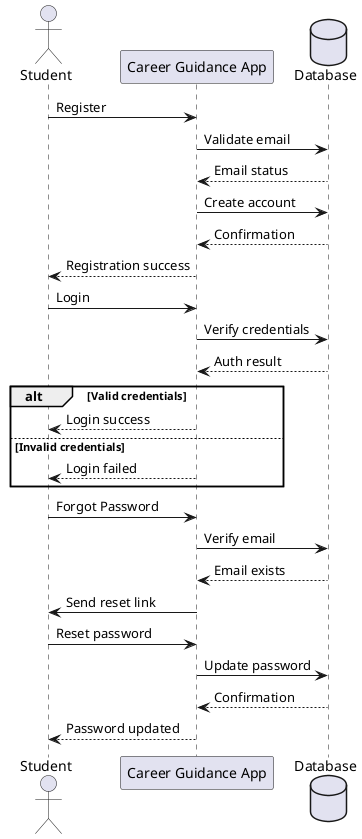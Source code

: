 @startuml Authentication Flow
actor Student
participant "Career Guidance App" as App
database Database

' Registration
Student -> App: Register
App -> Database: Validate email
Database --> App: Email status
App -> Database: Create account
Database --> App: Confirmation
App --> Student: Registration success

' Login
Student -> App: Login
App -> Database: Verify credentials
Database --> App: Auth result
alt Valid credentials
    App --> Student: Login success
else Invalid credentials
    App --> Student: Login failed
end

' Forgot Password
Student -> App: Forgot Password
App -> Database: Verify email
Database --> App: Email exists
App -> Student: Send reset link
Student -> App: Reset password
App -> Database: Update password
Database --> App: Confirmation
App --> Student: Password updated
@enduml

@startuml Profile Management Flow
actor Student
participant "Career Guidance App" as App
database Database

' Update Profile
Student -> App: Update Profile
App -> Database: Save profile changes
Database --> App: Confirmation
App --> Student: Profile updated

' Change Password
Student -> App: Change Password
App -> Database: Verify old password
Database --> App: Password valid
App -> Database: Update new password
Database --> App: Confirmation
App --> Student: Password changed

' Change Language
Student -> App: Change Language
App -> Database: Save language preference
Database --> App: Confirmation
App --> Student: Language updated
@enduml

@startuml Career Path Flow
actor Student
participant "Career Guidance App" as App
database Database

' Choose Interests
Student -> App: Select Interests
App -> Database: Save interests
Database --> App: Confirmation

' Predict Career Path
Student -> App: Request Career Prediction
App -> Database: Fetch user interests
Database --> App: User interests
App -> App: Process prediction algorithm
App --> Student: Show career recommendations

' Search Careers
Student -> App: Search Careers
App -> Database: Query careers
Database --> App: Career results
App --> Student: Display results

' Select Career Path
Student -> App: Select Career Path
App -> Database: Save selection
Database --> App: Confirmation
App -> App: Generate path steps
App --> Student: Show career path details
@enduml

@startuml University Exploration Flow
actor Student
actor University
participant "Career Guidance App" as App
database Database

' Explore Universities
Student -> App: Browse Universities
App -> Database: Fetch universities
Database --> App: University list
App --> Student: Display universities

' View Courses
Student -> App: View University Courses
App -> Database: Fetch courses
Database --> App: Course list
App --> Student: Display courses

' University Updates
University -> App: Post Update
App -> Database: Save update
Database --> App: Confirmation
App -> Student: Send notification
@enduml
